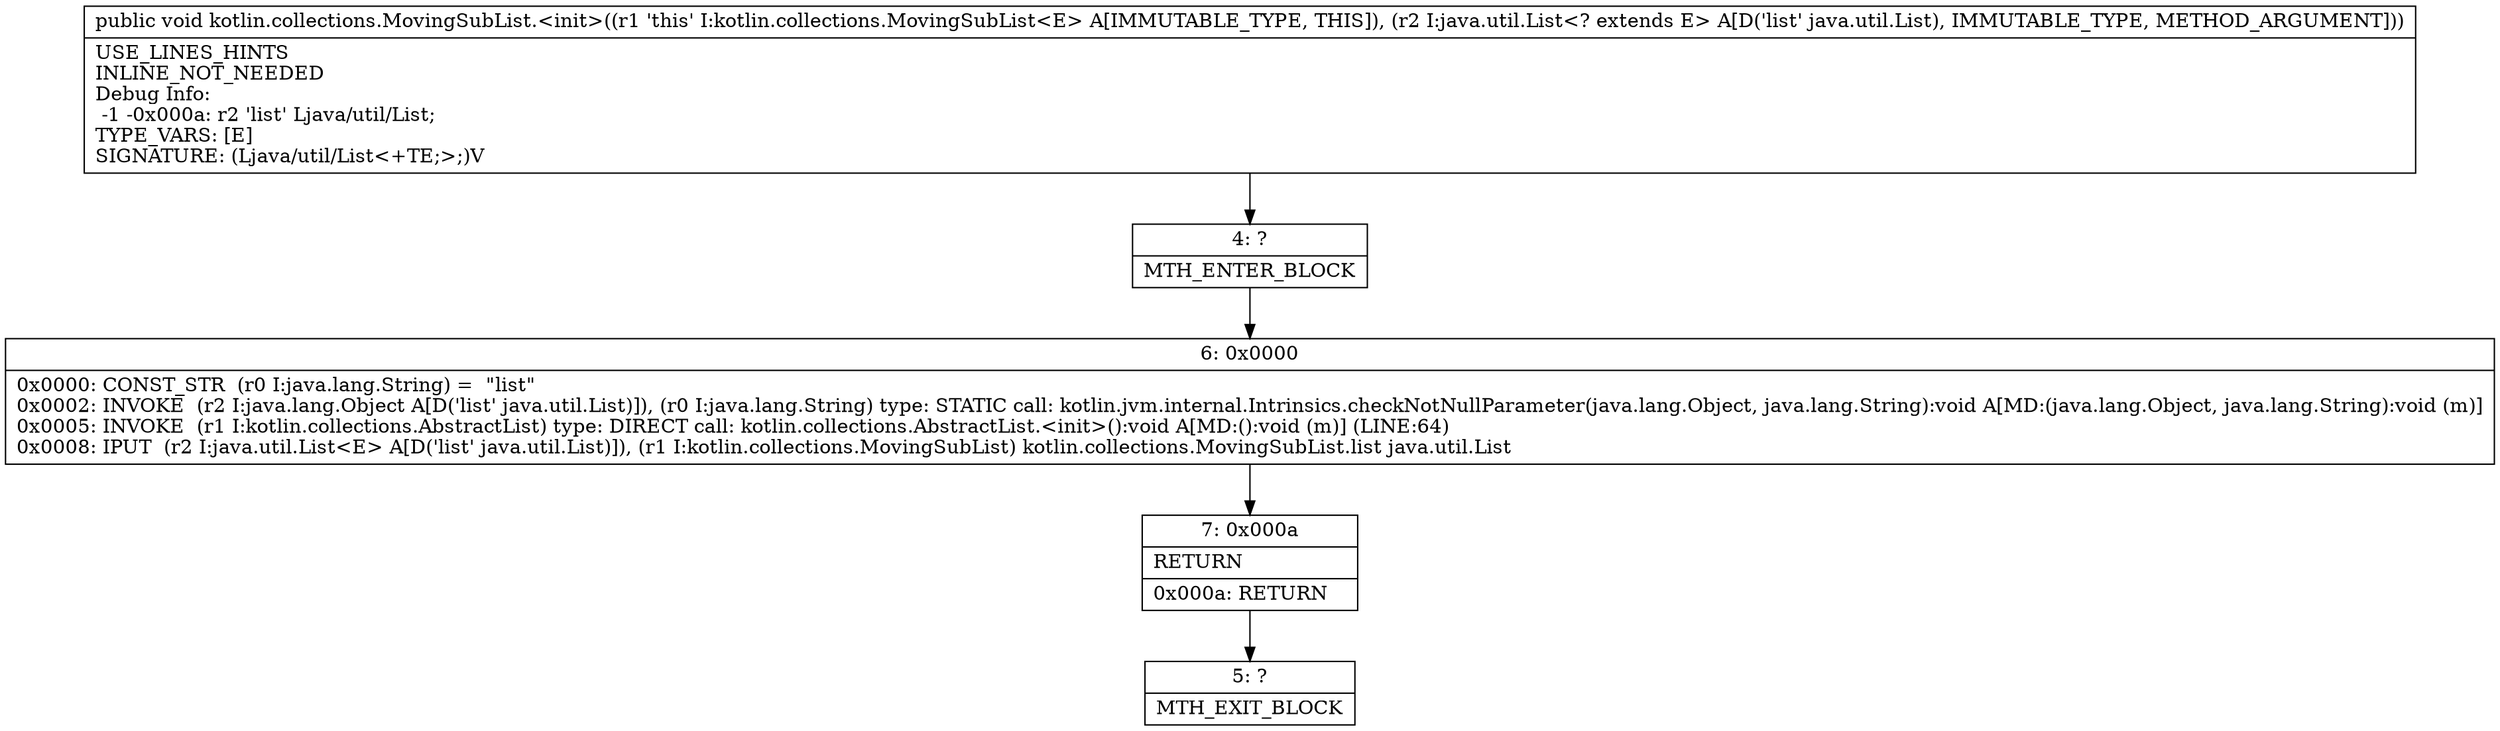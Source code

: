 digraph "CFG forkotlin.collections.MovingSubList.\<init\>(Ljava\/util\/List;)V" {
Node_4 [shape=record,label="{4\:\ ?|MTH_ENTER_BLOCK\l}"];
Node_6 [shape=record,label="{6\:\ 0x0000|0x0000: CONST_STR  (r0 I:java.lang.String) =  \"list\" \l0x0002: INVOKE  (r2 I:java.lang.Object A[D('list' java.util.List)]), (r0 I:java.lang.String) type: STATIC call: kotlin.jvm.internal.Intrinsics.checkNotNullParameter(java.lang.Object, java.lang.String):void A[MD:(java.lang.Object, java.lang.String):void (m)]\l0x0005: INVOKE  (r1 I:kotlin.collections.AbstractList) type: DIRECT call: kotlin.collections.AbstractList.\<init\>():void A[MD:():void (m)] (LINE:64)\l0x0008: IPUT  (r2 I:java.util.List\<E\> A[D('list' java.util.List)]), (r1 I:kotlin.collections.MovingSubList) kotlin.collections.MovingSubList.list java.util.List \l}"];
Node_7 [shape=record,label="{7\:\ 0x000a|RETURN\l|0x000a: RETURN   \l}"];
Node_5 [shape=record,label="{5\:\ ?|MTH_EXIT_BLOCK\l}"];
MethodNode[shape=record,label="{public void kotlin.collections.MovingSubList.\<init\>((r1 'this' I:kotlin.collections.MovingSubList\<E\> A[IMMUTABLE_TYPE, THIS]), (r2 I:java.util.List\<? extends E\> A[D('list' java.util.List), IMMUTABLE_TYPE, METHOD_ARGUMENT]))  | USE_LINES_HINTS\lINLINE_NOT_NEEDED\lDebug Info:\l  \-1 \-0x000a: r2 'list' Ljava\/util\/List;\lTYPE_VARS: [E]\lSIGNATURE: (Ljava\/util\/List\<+TE;\>;)V\l}"];
MethodNode -> Node_4;Node_4 -> Node_6;
Node_6 -> Node_7;
Node_7 -> Node_5;
}

